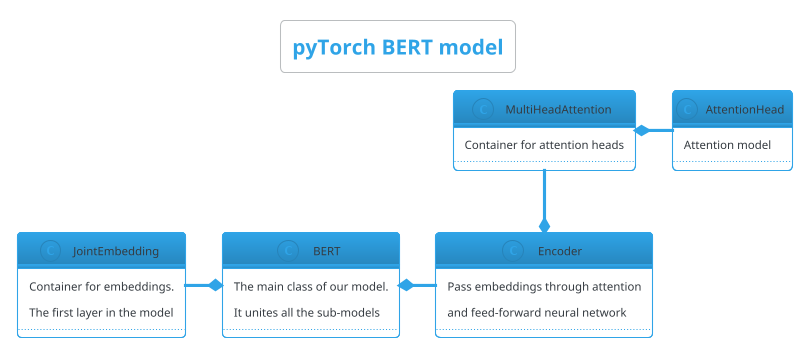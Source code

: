 @startuml

!theme cerulean-outline

skinparam backgroundColor white

title "pyTorch BERT model"

class BERT {
    The main class of our model.
    It unites all the sub-models
    ..
}

class JointEmbedding {
    Container for embeddings.
    The first layer in the model
    ..
}

class AttentionHead {
    Attention model
    ..
}

class MultiHeadAttention {
    Container for attention heads
    ..
}

class Encoder {
    Pass embeddings through attention
    and feed-forward neural network
    ..
}

JointEmbedding -* BERT
Encoder -left-* BERT
AttentionHead -left-* MultiHeadAttention
MultiHeadAttention --* Encoder

@enduml